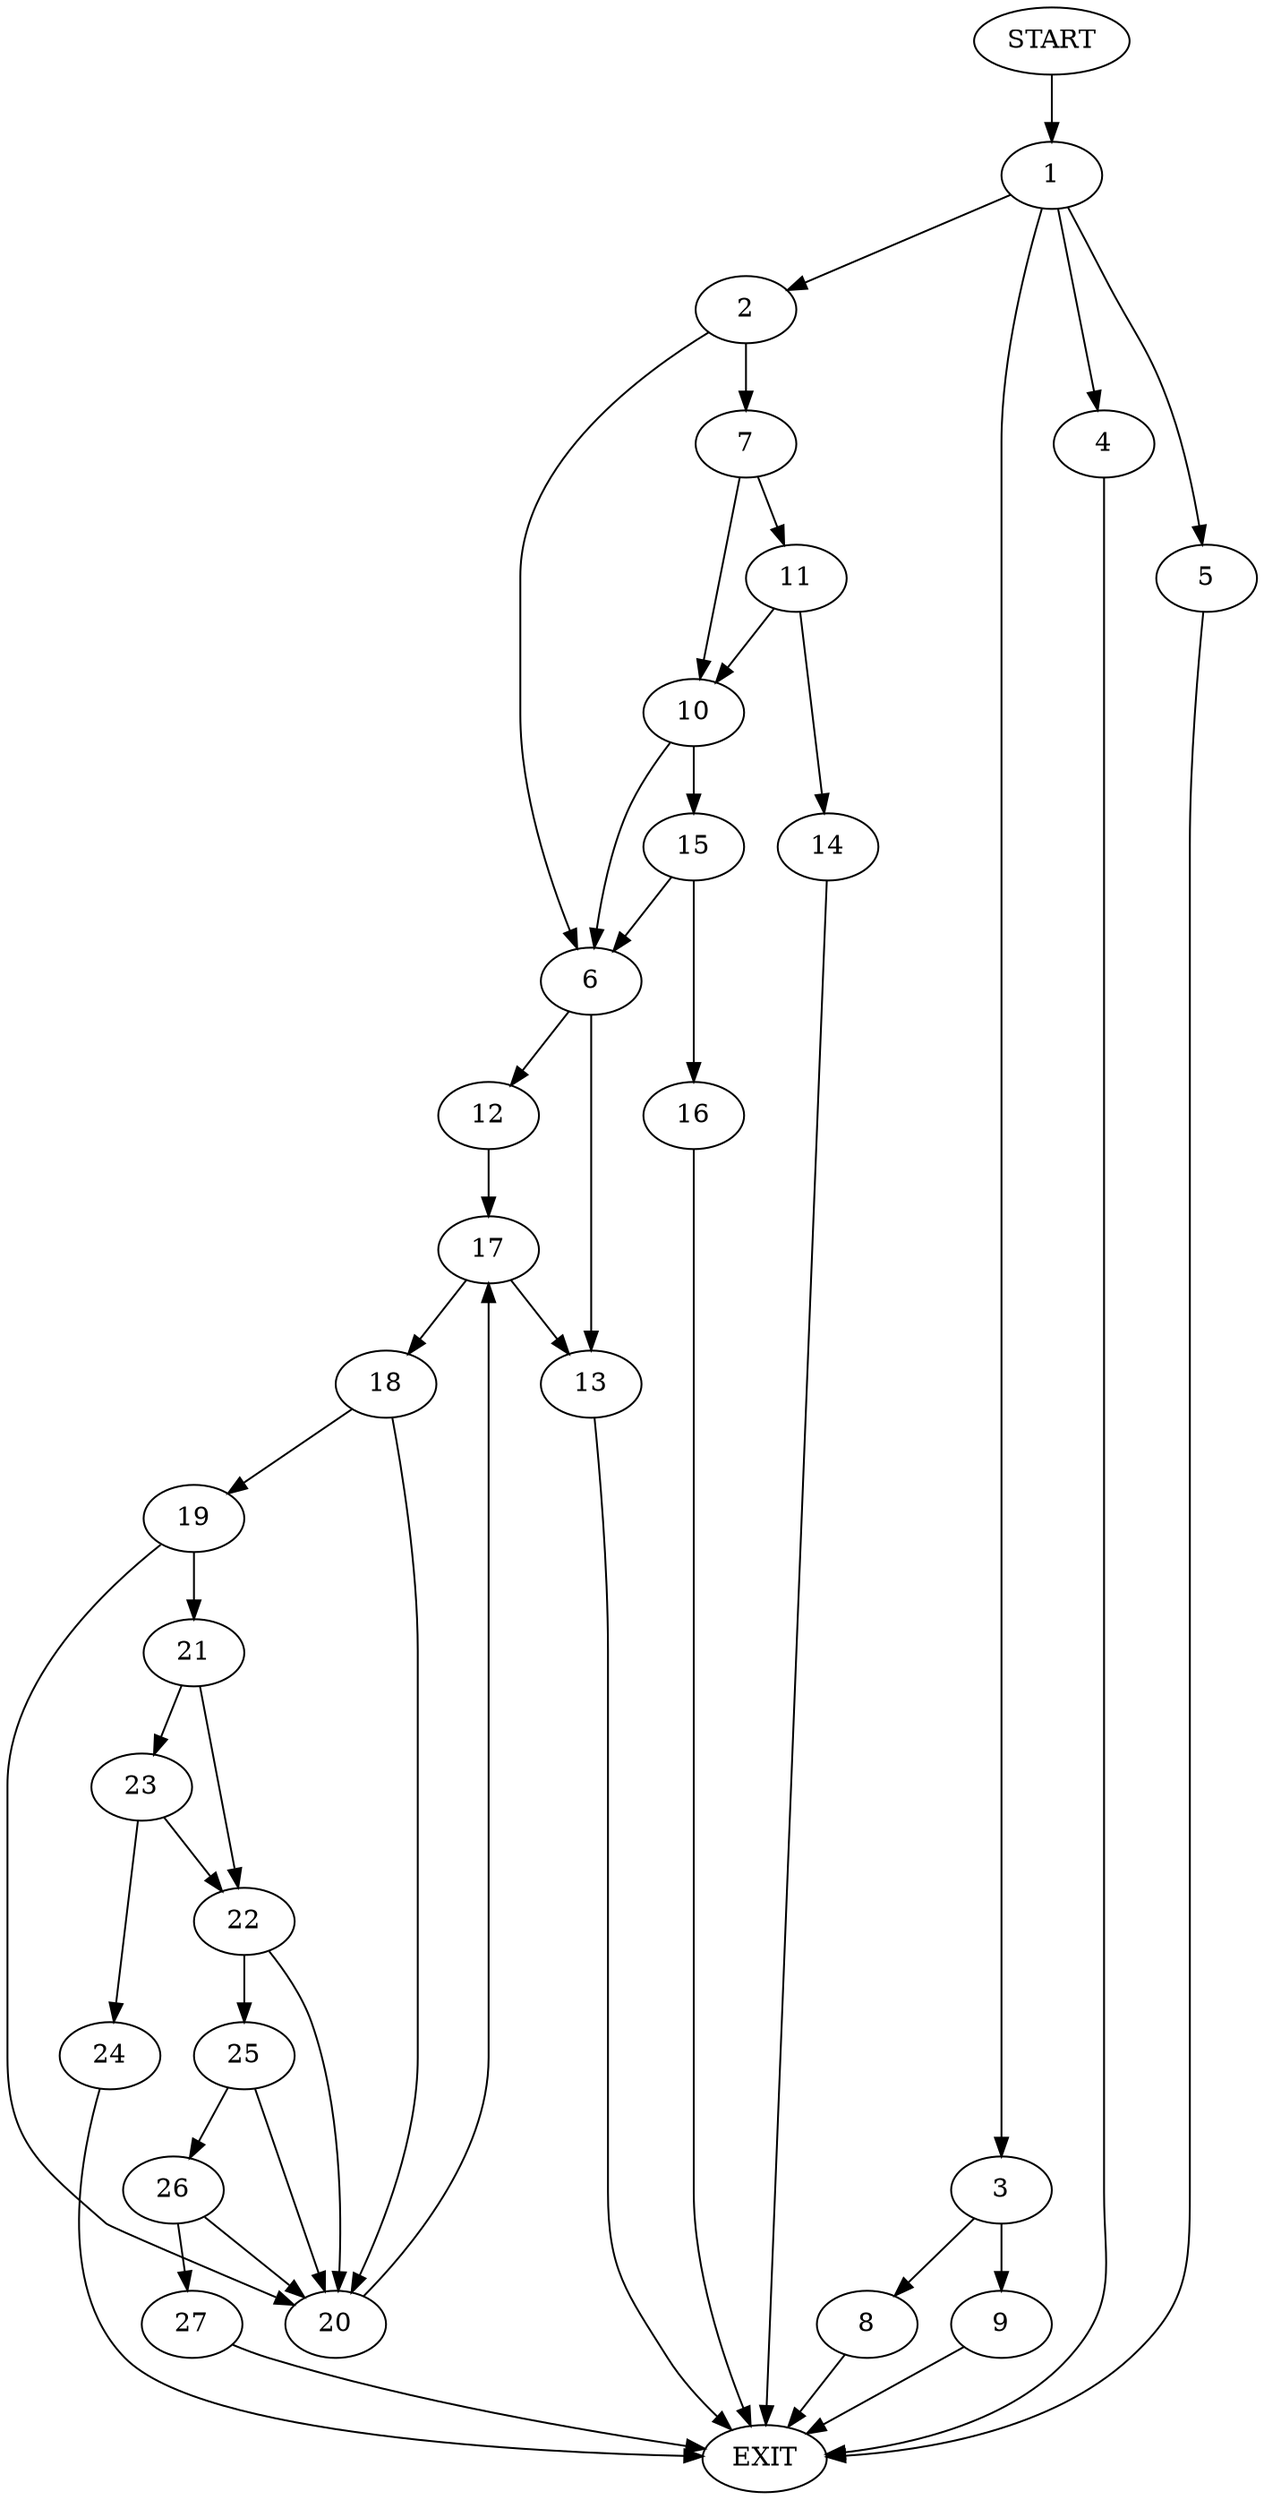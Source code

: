 digraph {
0 [label="START"]
28 [label="EXIT"]
0 -> 1
1 -> 2
1 -> 3
1 -> 4
1 -> 5
2 -> 6
2 -> 7
3 -> 8
3 -> 9
5 -> 28
4 -> 28
7 -> 10
7 -> 11
6 -> 12
6 -> 13
11 -> 10
11 -> 14
10 -> 6
10 -> 15
14 -> 28
15 -> 6
15 -> 16
16 -> 28
13 -> 28
12 -> 17
17 -> 18
17 -> 13
18 -> 19
18 -> 20
19 -> 21
19 -> 20
20 -> 17
21 -> 22
21 -> 23
23 -> 22
23 -> 24
22 -> 25
22 -> 20
24 -> 28
25 -> 20
25 -> 26
26 -> 20
26 -> 27
27 -> 28
8 -> 28
9 -> 28
}
